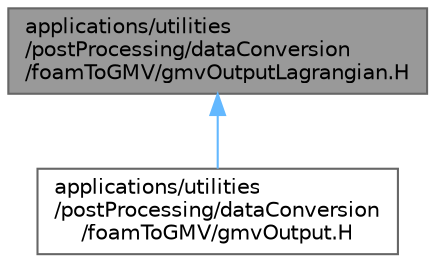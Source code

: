 digraph "applications/utilities/postProcessing/dataConversion/foamToGMV/gmvOutputLagrangian.H"
{
 // LATEX_PDF_SIZE
  bgcolor="transparent";
  edge [fontname=Helvetica,fontsize=10,labelfontname=Helvetica,labelfontsize=10];
  node [fontname=Helvetica,fontsize=10,shape=box,height=0.2,width=0.4];
  Node1 [id="Node000001",label="applications/utilities\l/postProcessing/dataConversion\l/foamToGMV/gmvOutputLagrangian.H",height=0.2,width=0.4,color="gray40", fillcolor="grey60", style="filled", fontcolor="black",tooltip=" "];
  Node1 -> Node2 [id="edge1_Node000001_Node000002",dir="back",color="steelblue1",style="solid",tooltip=" "];
  Node2 [id="Node000002",label="applications/utilities\l/postProcessing/dataConversion\l/foamToGMV/gmvOutput.H",height=0.2,width=0.4,color="grey40", fillcolor="white", style="filled",URL="$gmvOutput_8H.html",tooltip=" "];
}

